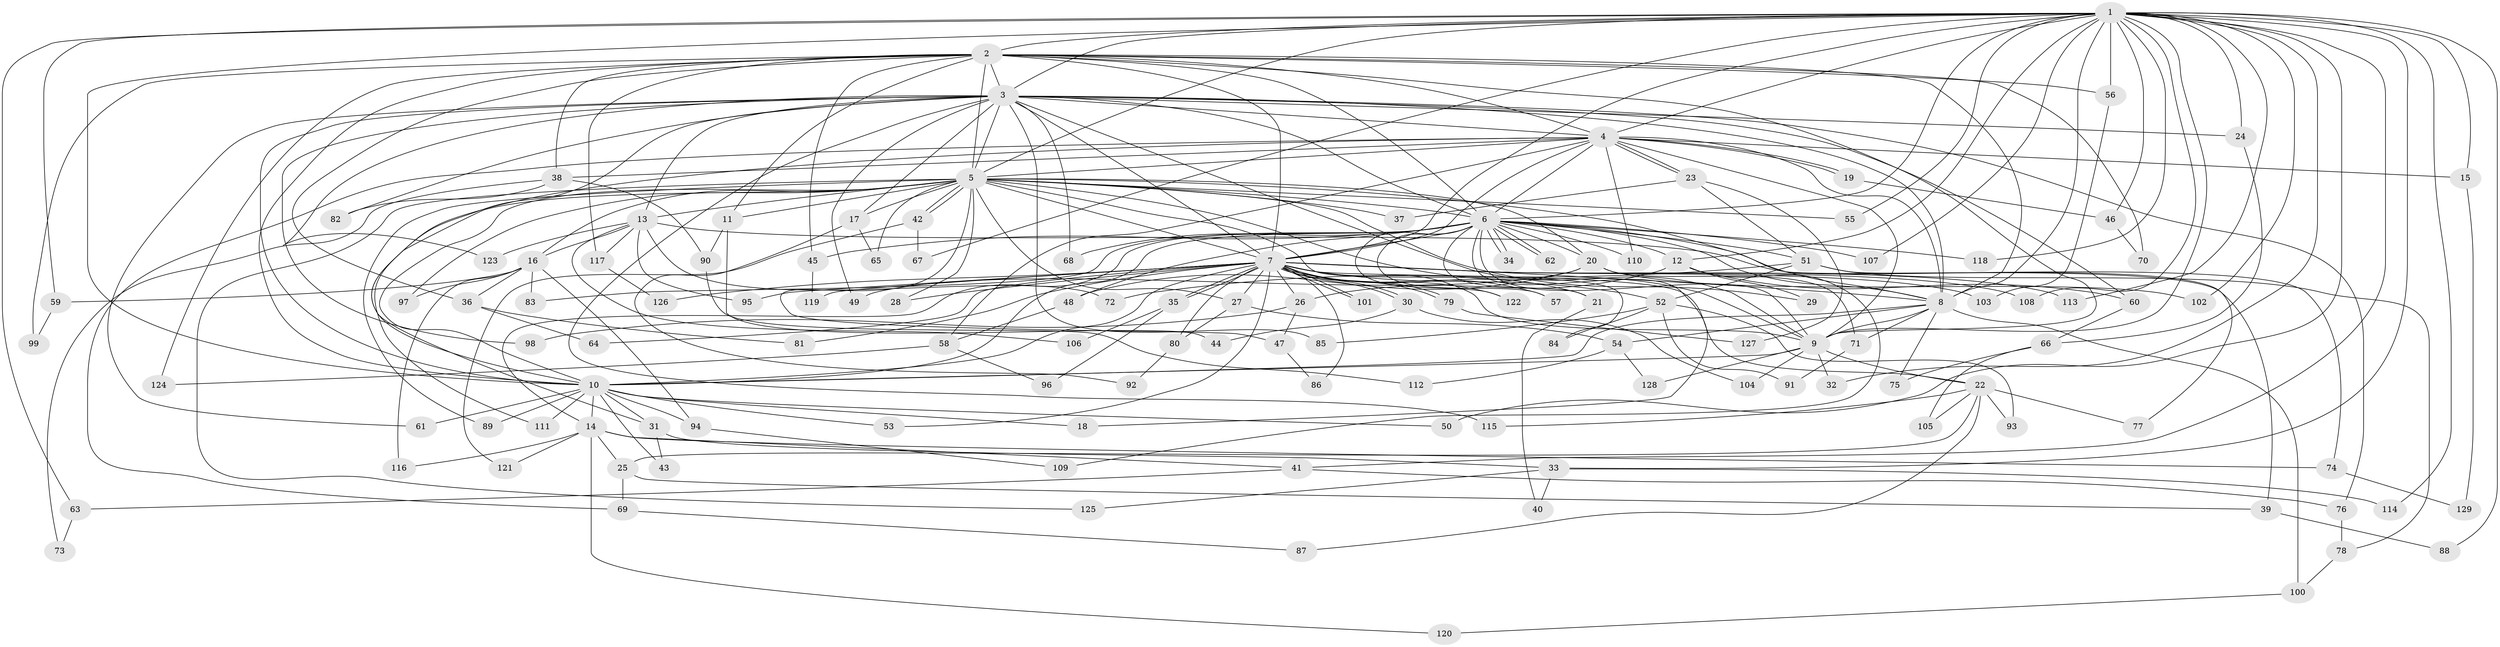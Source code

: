 // coarse degree distribution, {24: 0.00980392156862745, 15: 0.00980392156862745, 19: 0.00980392156862745, 31: 0.00980392156862745, 33: 0.00980392156862745, 36: 0.00980392156862745, 10: 0.0196078431372549, 4: 0.11764705882352941, 6: 0.0196078431372549, 8: 0.029411764705882353, 1: 0.00980392156862745, 7: 0.0196078431372549, 3: 0.12745098039215685, 5: 0.0392156862745098, 2: 0.5588235294117647}
// Generated by graph-tools (version 1.1) at 2025/23/03/03/25 07:23:39]
// undirected, 129 vertices, 283 edges
graph export_dot {
graph [start="1"]
  node [color=gray90,style=filled];
  1;
  2;
  3;
  4;
  5;
  6;
  7;
  8;
  9;
  10;
  11;
  12;
  13;
  14;
  15;
  16;
  17;
  18;
  19;
  20;
  21;
  22;
  23;
  24;
  25;
  26;
  27;
  28;
  29;
  30;
  31;
  32;
  33;
  34;
  35;
  36;
  37;
  38;
  39;
  40;
  41;
  42;
  43;
  44;
  45;
  46;
  47;
  48;
  49;
  50;
  51;
  52;
  53;
  54;
  55;
  56;
  57;
  58;
  59;
  60;
  61;
  62;
  63;
  64;
  65;
  66;
  67;
  68;
  69;
  70;
  71;
  72;
  73;
  74;
  75;
  76;
  77;
  78;
  79;
  80;
  81;
  82;
  83;
  84;
  85;
  86;
  87;
  88;
  89;
  90;
  91;
  92;
  93;
  94;
  95;
  96;
  97;
  98;
  99;
  100;
  101;
  102;
  103;
  104;
  105;
  106;
  107;
  108;
  109;
  110;
  111;
  112;
  113;
  114;
  115;
  116;
  117;
  118;
  119;
  120;
  121;
  122;
  123;
  124;
  125;
  126;
  127;
  128;
  129;
  1 -- 2;
  1 -- 3;
  1 -- 4;
  1 -- 5;
  1 -- 6;
  1 -- 7;
  1 -- 8;
  1 -- 9;
  1 -- 10;
  1 -- 12;
  1 -- 15;
  1 -- 24;
  1 -- 32;
  1 -- 33;
  1 -- 41;
  1 -- 46;
  1 -- 50;
  1 -- 55;
  1 -- 56;
  1 -- 59;
  1 -- 63;
  1 -- 67;
  1 -- 88;
  1 -- 102;
  1 -- 107;
  1 -- 108;
  1 -- 113;
  1 -- 114;
  1 -- 118;
  2 -- 3;
  2 -- 4;
  2 -- 5;
  2 -- 6;
  2 -- 7;
  2 -- 8;
  2 -- 9;
  2 -- 10;
  2 -- 11;
  2 -- 36;
  2 -- 38;
  2 -- 45;
  2 -- 56;
  2 -- 70;
  2 -- 99;
  2 -- 117;
  2 -- 124;
  3 -- 4;
  3 -- 5;
  3 -- 6;
  3 -- 7;
  3 -- 8;
  3 -- 9;
  3 -- 10;
  3 -- 13;
  3 -- 17;
  3 -- 24;
  3 -- 31;
  3 -- 49;
  3 -- 60;
  3 -- 61;
  3 -- 68;
  3 -- 76;
  3 -- 82;
  3 -- 85;
  3 -- 98;
  3 -- 115;
  3 -- 123;
  4 -- 5;
  4 -- 6;
  4 -- 7;
  4 -- 8;
  4 -- 9;
  4 -- 10;
  4 -- 15;
  4 -- 19;
  4 -- 19;
  4 -- 23;
  4 -- 23;
  4 -- 38;
  4 -- 58;
  4 -- 69;
  4 -- 110;
  5 -- 6;
  5 -- 7;
  5 -- 8;
  5 -- 9;
  5 -- 10;
  5 -- 11;
  5 -- 13;
  5 -- 16;
  5 -- 17;
  5 -- 20;
  5 -- 27;
  5 -- 28;
  5 -- 29;
  5 -- 37;
  5 -- 42;
  5 -- 42;
  5 -- 47;
  5 -- 55;
  5 -- 65;
  5 -- 84;
  5 -- 89;
  5 -- 97;
  5 -- 111;
  5 -- 125;
  6 -- 7;
  6 -- 8;
  6 -- 9;
  6 -- 10;
  6 -- 12;
  6 -- 14;
  6 -- 18;
  6 -- 20;
  6 -- 21;
  6 -- 34;
  6 -- 34;
  6 -- 45;
  6 -- 48;
  6 -- 51;
  6 -- 57;
  6 -- 62;
  6 -- 62;
  6 -- 68;
  6 -- 77;
  6 -- 83;
  6 -- 107;
  6 -- 110;
  6 -- 118;
  6 -- 122;
  7 -- 8;
  7 -- 9;
  7 -- 10;
  7 -- 21;
  7 -- 22;
  7 -- 26;
  7 -- 27;
  7 -- 28;
  7 -- 30;
  7 -- 30;
  7 -- 35;
  7 -- 35;
  7 -- 52;
  7 -- 53;
  7 -- 57;
  7 -- 64;
  7 -- 79;
  7 -- 79;
  7 -- 80;
  7 -- 81;
  7 -- 86;
  7 -- 95;
  7 -- 101;
  7 -- 101;
  7 -- 103;
  7 -- 108;
  7 -- 113;
  7 -- 119;
  7 -- 122;
  7 -- 126;
  8 -- 9;
  8 -- 10;
  8 -- 54;
  8 -- 71;
  8 -- 75;
  8 -- 100;
  9 -- 10;
  9 -- 22;
  9 -- 32;
  9 -- 104;
  9 -- 128;
  10 -- 14;
  10 -- 18;
  10 -- 31;
  10 -- 43;
  10 -- 50;
  10 -- 53;
  10 -- 61;
  10 -- 89;
  10 -- 94;
  10 -- 111;
  11 -- 44;
  11 -- 90;
  12 -- 26;
  12 -- 29;
  12 -- 60;
  12 -- 109;
  13 -- 16;
  13 -- 39;
  13 -- 72;
  13 -- 95;
  13 -- 106;
  13 -- 117;
  13 -- 123;
  14 -- 25;
  14 -- 41;
  14 -- 74;
  14 -- 116;
  14 -- 120;
  14 -- 121;
  15 -- 129;
  16 -- 36;
  16 -- 59;
  16 -- 83;
  16 -- 94;
  16 -- 97;
  16 -- 116;
  17 -- 65;
  17 -- 92;
  19 -- 46;
  20 -- 48;
  20 -- 49;
  20 -- 71;
  20 -- 102;
  21 -- 40;
  22 -- 25;
  22 -- 77;
  22 -- 87;
  22 -- 93;
  22 -- 105;
  22 -- 115;
  23 -- 37;
  23 -- 51;
  23 -- 127;
  24 -- 66;
  25 -- 39;
  25 -- 69;
  26 -- 47;
  26 -- 98;
  27 -- 54;
  27 -- 80;
  30 -- 44;
  30 -- 104;
  31 -- 33;
  31 -- 43;
  33 -- 40;
  33 -- 114;
  33 -- 125;
  35 -- 96;
  35 -- 106;
  36 -- 64;
  36 -- 81;
  38 -- 73;
  38 -- 82;
  38 -- 90;
  39 -- 88;
  41 -- 63;
  41 -- 76;
  42 -- 67;
  42 -- 121;
  45 -- 119;
  46 -- 70;
  47 -- 86;
  48 -- 58;
  51 -- 52;
  51 -- 72;
  51 -- 74;
  51 -- 78;
  52 -- 84;
  52 -- 85;
  52 -- 91;
  52 -- 93;
  54 -- 112;
  54 -- 128;
  56 -- 103;
  58 -- 96;
  58 -- 124;
  59 -- 99;
  60 -- 66;
  63 -- 73;
  66 -- 75;
  66 -- 105;
  69 -- 87;
  71 -- 91;
  74 -- 129;
  76 -- 78;
  78 -- 100;
  79 -- 127;
  80 -- 92;
  90 -- 112;
  94 -- 109;
  100 -- 120;
  117 -- 126;
}
